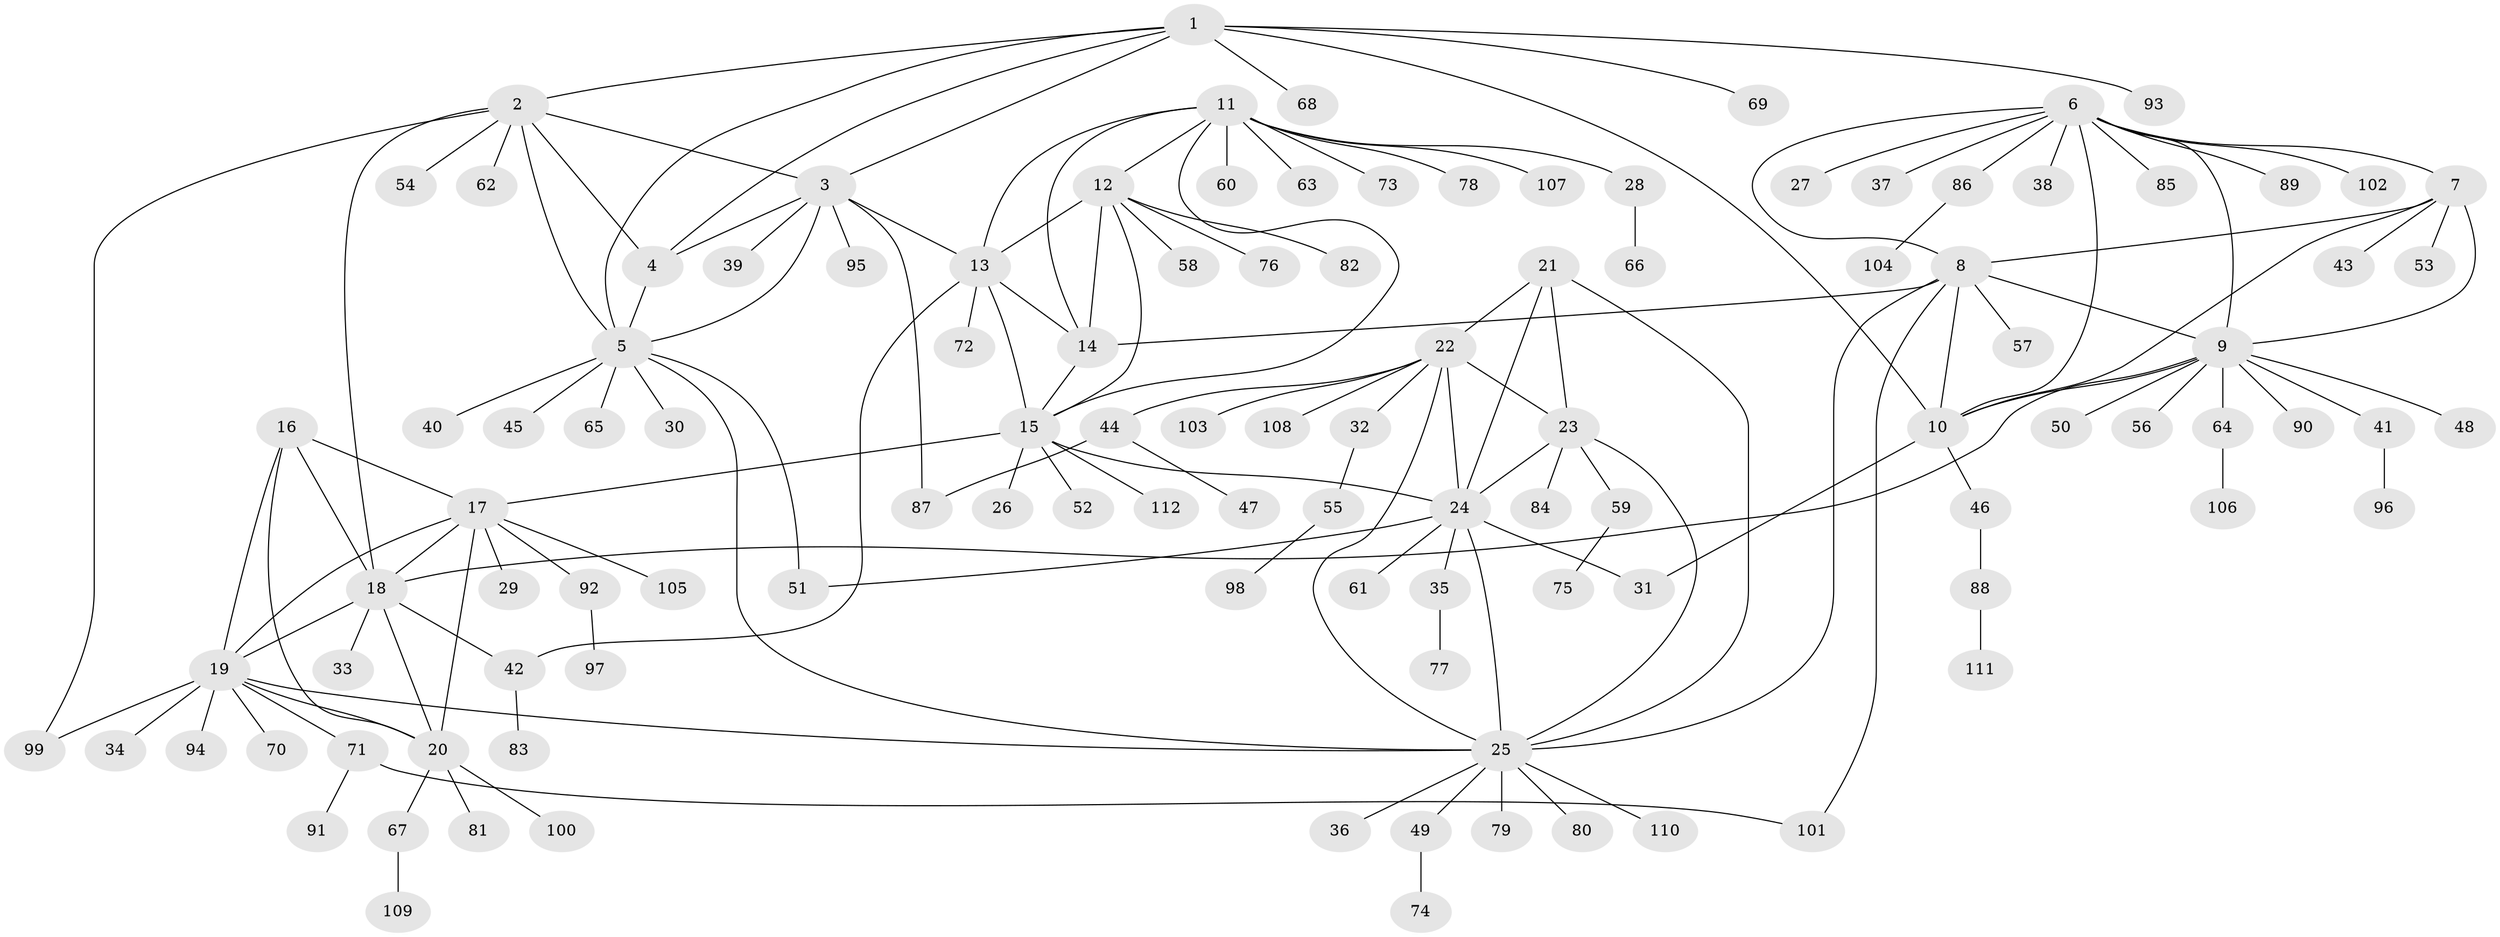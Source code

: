 // coarse degree distribution, {6: 0.05357142857142857, 4: 0.05357142857142857, 7: 0.10714285714285714, 10: 0.017857142857142856, 8: 0.03571428571428571, 5: 0.07142857142857142, 9: 0.017857142857142856, 11: 0.017857142857142856, 1: 0.4642857142857143, 2: 0.16071428571428573}
// Generated by graph-tools (version 1.1) at 2025/52/03/04/25 22:52:48]
// undirected, 112 vertices, 153 edges
graph export_dot {
  node [color=gray90,style=filled];
  1;
  2;
  3;
  4;
  5;
  6;
  7;
  8;
  9;
  10;
  11;
  12;
  13;
  14;
  15;
  16;
  17;
  18;
  19;
  20;
  21;
  22;
  23;
  24;
  25;
  26;
  27;
  28;
  29;
  30;
  31;
  32;
  33;
  34;
  35;
  36;
  37;
  38;
  39;
  40;
  41;
  42;
  43;
  44;
  45;
  46;
  47;
  48;
  49;
  50;
  51;
  52;
  53;
  54;
  55;
  56;
  57;
  58;
  59;
  60;
  61;
  62;
  63;
  64;
  65;
  66;
  67;
  68;
  69;
  70;
  71;
  72;
  73;
  74;
  75;
  76;
  77;
  78;
  79;
  80;
  81;
  82;
  83;
  84;
  85;
  86;
  87;
  88;
  89;
  90;
  91;
  92;
  93;
  94;
  95;
  96;
  97;
  98;
  99;
  100;
  101;
  102;
  103;
  104;
  105;
  106;
  107;
  108;
  109;
  110;
  111;
  112;
  1 -- 2;
  1 -- 3;
  1 -- 4;
  1 -- 5;
  1 -- 10;
  1 -- 68;
  1 -- 69;
  1 -- 93;
  2 -- 3;
  2 -- 4;
  2 -- 5;
  2 -- 18;
  2 -- 54;
  2 -- 62;
  2 -- 99;
  3 -- 4;
  3 -- 5;
  3 -- 13;
  3 -- 39;
  3 -- 87;
  3 -- 95;
  4 -- 5;
  5 -- 25;
  5 -- 30;
  5 -- 40;
  5 -- 45;
  5 -- 51;
  5 -- 65;
  6 -- 7;
  6 -- 8;
  6 -- 9;
  6 -- 10;
  6 -- 27;
  6 -- 37;
  6 -- 38;
  6 -- 85;
  6 -- 86;
  6 -- 89;
  6 -- 102;
  7 -- 8;
  7 -- 9;
  7 -- 10;
  7 -- 43;
  7 -- 53;
  8 -- 9;
  8 -- 10;
  8 -- 14;
  8 -- 25;
  8 -- 57;
  8 -- 101;
  9 -- 10;
  9 -- 18;
  9 -- 41;
  9 -- 48;
  9 -- 50;
  9 -- 56;
  9 -- 64;
  9 -- 90;
  10 -- 31;
  10 -- 46;
  11 -- 12;
  11 -- 13;
  11 -- 14;
  11 -- 15;
  11 -- 28;
  11 -- 60;
  11 -- 63;
  11 -- 73;
  11 -- 78;
  11 -- 107;
  12 -- 13;
  12 -- 14;
  12 -- 15;
  12 -- 58;
  12 -- 76;
  12 -- 82;
  13 -- 14;
  13 -- 15;
  13 -- 42;
  13 -- 72;
  14 -- 15;
  15 -- 17;
  15 -- 24;
  15 -- 26;
  15 -- 52;
  15 -- 112;
  16 -- 17;
  16 -- 18;
  16 -- 19;
  16 -- 20;
  17 -- 18;
  17 -- 19;
  17 -- 20;
  17 -- 29;
  17 -- 92;
  17 -- 105;
  18 -- 19;
  18 -- 20;
  18 -- 33;
  18 -- 42;
  19 -- 20;
  19 -- 25;
  19 -- 34;
  19 -- 70;
  19 -- 71;
  19 -- 94;
  19 -- 99;
  20 -- 67;
  20 -- 81;
  20 -- 100;
  21 -- 22;
  21 -- 23;
  21 -- 24;
  21 -- 25;
  22 -- 23;
  22 -- 24;
  22 -- 25;
  22 -- 32;
  22 -- 44;
  22 -- 103;
  22 -- 108;
  23 -- 24;
  23 -- 25;
  23 -- 59;
  23 -- 84;
  24 -- 25;
  24 -- 31;
  24 -- 35;
  24 -- 51;
  24 -- 61;
  25 -- 36;
  25 -- 49;
  25 -- 79;
  25 -- 80;
  25 -- 110;
  28 -- 66;
  32 -- 55;
  35 -- 77;
  41 -- 96;
  42 -- 83;
  44 -- 47;
  44 -- 87;
  46 -- 88;
  49 -- 74;
  55 -- 98;
  59 -- 75;
  64 -- 106;
  67 -- 109;
  71 -- 91;
  71 -- 101;
  86 -- 104;
  88 -- 111;
  92 -- 97;
}
